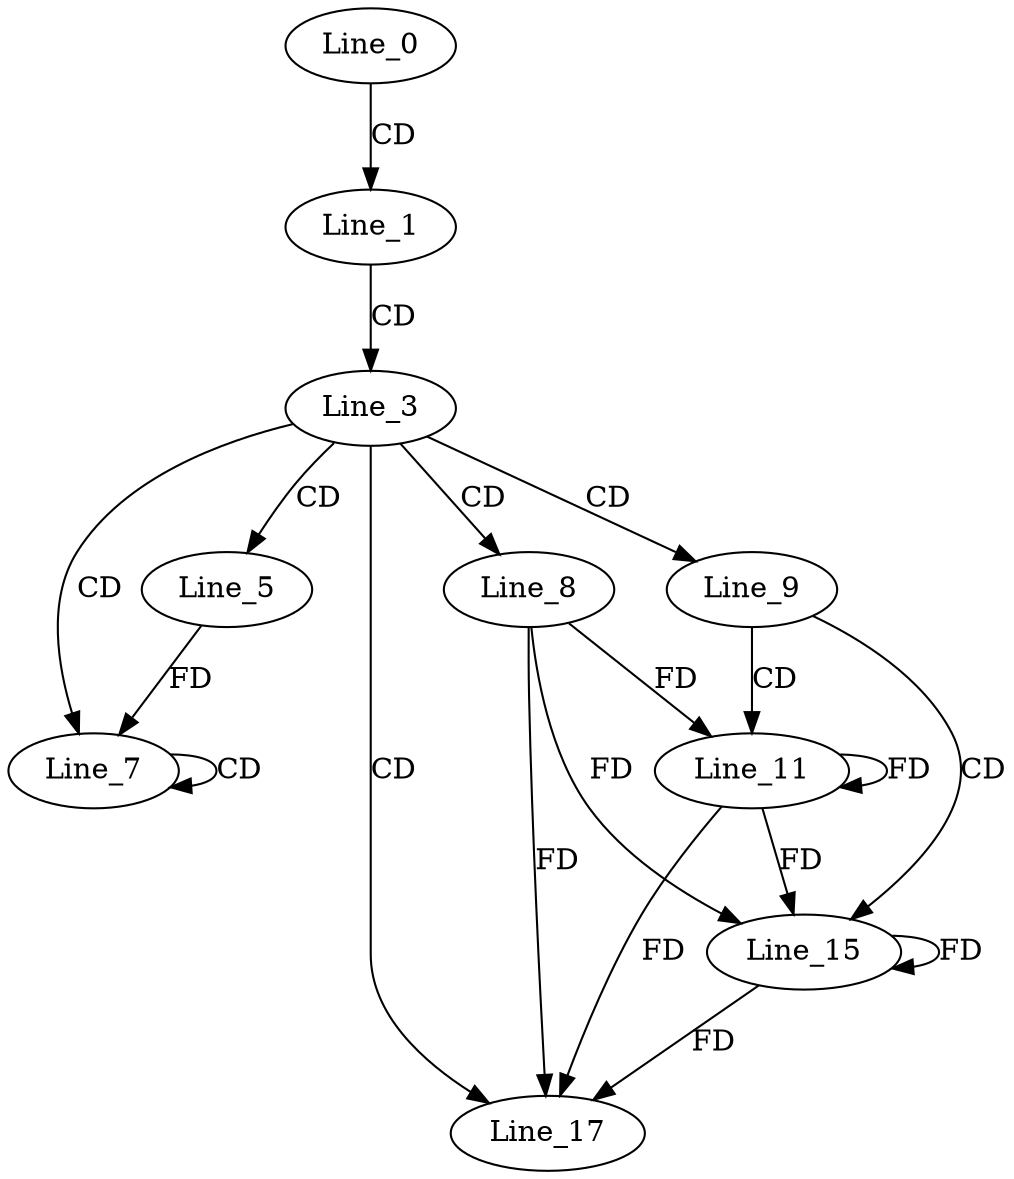 digraph G {
  Line_0;
  Line_1;
  Line_3;
  Line_5;
  Line_7;
  Line_7;
  Line_8;
  Line_9;
  Line_11;
  Line_15;
  Line_17;
  Line_0 -> Line_1 [ label="CD" ];
  Line_1 -> Line_3 [ label="CD" ];
  Line_3 -> Line_5 [ label="CD" ];
  Line_3 -> Line_7 [ label="CD" ];
  Line_7 -> Line_7 [ label="CD" ];
  Line_5 -> Line_7 [ label="FD" ];
  Line_3 -> Line_8 [ label="CD" ];
  Line_3 -> Line_9 [ label="CD" ];
  Line_9 -> Line_11 [ label="CD" ];
  Line_8 -> Line_11 [ label="FD" ];
  Line_11 -> Line_11 [ label="FD" ];
  Line_9 -> Line_15 [ label="CD" ];
  Line_8 -> Line_15 [ label="FD" ];
  Line_11 -> Line_15 [ label="FD" ];
  Line_15 -> Line_15 [ label="FD" ];
  Line_3 -> Line_17 [ label="CD" ];
  Line_8 -> Line_17 [ label="FD" ];
  Line_11 -> Line_17 [ label="FD" ];
  Line_15 -> Line_17 [ label="FD" ];
}
